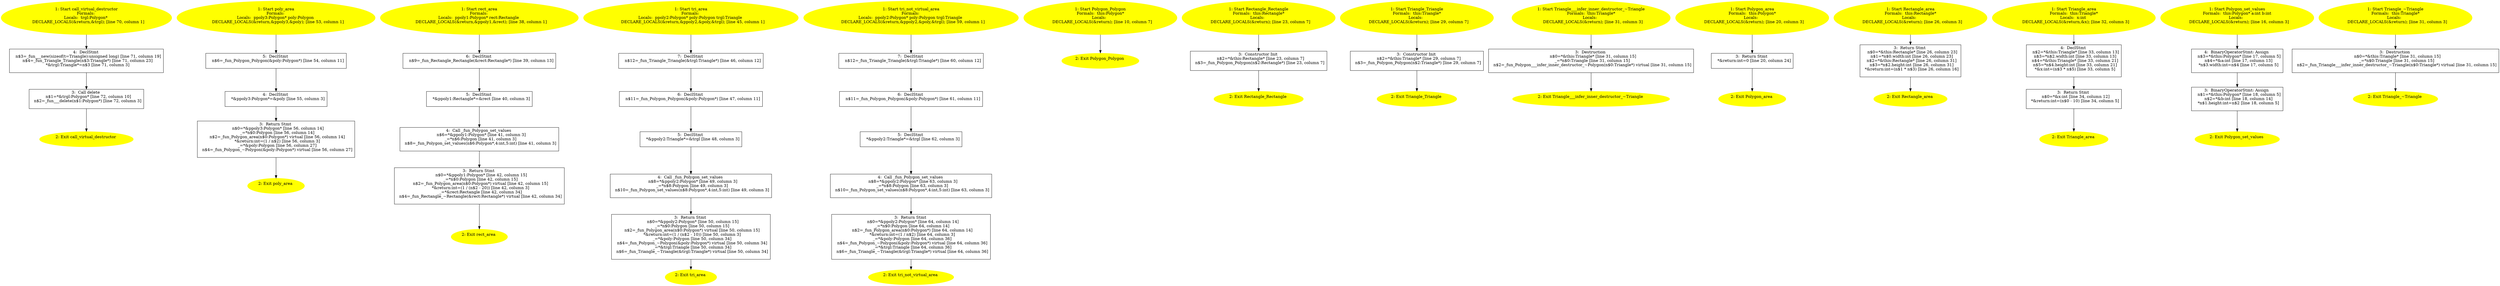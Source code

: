 /* @generated */
digraph cfg {
"call_virtual_destructor#6847397116347440235.d267757a410b72cac399f5e3d0ee0f45_1" [label="1: Start call_virtual_destructor\nFormals: \nLocals:  trgl:Polygon* \n   DECLARE_LOCALS(&return,&trgl); [line 70, column 1]\n " color=yellow style=filled]
	

	 "call_virtual_destructor#6847397116347440235.d267757a410b72cac399f5e3d0ee0f45_1" -> "call_virtual_destructor#6847397116347440235.d267757a410b72cac399f5e3d0ee0f45_4" ;
"call_virtual_destructor#6847397116347440235.d267757a410b72cac399f5e3d0ee0f45_2" [label="2: Exit call_virtual_destructor \n  " color=yellow style=filled]
	

"call_virtual_destructor#6847397116347440235.d267757a410b72cac399f5e3d0ee0f45_3" [label="3:  Call delete \n   n$1=*&trgl:Polygon* [line 72, column 10]\n  n$2=_fun___delete(n$1:Polygon*) [line 72, column 3]\n " shape="box"]
	

	 "call_virtual_destructor#6847397116347440235.d267757a410b72cac399f5e3d0ee0f45_3" -> "call_virtual_destructor#6847397116347440235.d267757a410b72cac399f5e3d0ee0f45_2" ;
"call_virtual_destructor#6847397116347440235.d267757a410b72cac399f5e3d0ee0f45_4" [label="4:  DeclStmt \n   n$3=_fun___new(sizeof(t=Triangle):unsigned long) [line 71, column 19]\n  n$4=_fun_Triangle_Triangle(n$3:Triangle*) [line 71, column 23]\n  *&trgl:Triangle*=n$3 [line 71, column 3]\n " shape="box"]
	

	 "call_virtual_destructor#6847397116347440235.d267757a410b72cac399f5e3d0ee0f45_4" -> "call_virtual_destructor#6847397116347440235.d267757a410b72cac399f5e3d0ee0f45_3" ;
"poly_area#4209622570361008343.816833144841084a7fd6071bbff4c354_1" [label="1: Start poly_area\nFormals: \nLocals:  ppoly3:Polygon* poly:Polygon \n   DECLARE_LOCALS(&return,&ppoly3,&poly); [line 53, column 1]\n " color=yellow style=filled]
	

	 "poly_area#4209622570361008343.816833144841084a7fd6071bbff4c354_1" -> "poly_area#4209622570361008343.816833144841084a7fd6071bbff4c354_5" ;
"poly_area#4209622570361008343.816833144841084a7fd6071bbff4c354_2" [label="2: Exit poly_area \n  " color=yellow style=filled]
	

"poly_area#4209622570361008343.816833144841084a7fd6071bbff4c354_3" [label="3:  Return Stmt \n   n$0=*&ppoly3:Polygon* [line 56, column 14]\n  _=*n$0:Polygon [line 56, column 14]\n  n$2=_fun_Polygon_area(n$0:Polygon*) virtual [line 56, column 14]\n  *&return:int=(1 / n$2) [line 56, column 3]\n  _=*&poly:Polygon [line 56, column 27]\n  n$4=_fun_Polygon_~Polygon(&poly:Polygon*) virtual [line 56, column 27]\n " shape="box"]
	

	 "poly_area#4209622570361008343.816833144841084a7fd6071bbff4c354_3" -> "poly_area#4209622570361008343.816833144841084a7fd6071bbff4c354_2" ;
"poly_area#4209622570361008343.816833144841084a7fd6071bbff4c354_4" [label="4:  DeclStmt \n   *&ppoly3:Polygon*=&poly [line 55, column 3]\n " shape="box"]
	

	 "poly_area#4209622570361008343.816833144841084a7fd6071bbff4c354_4" -> "poly_area#4209622570361008343.816833144841084a7fd6071bbff4c354_3" ;
"poly_area#4209622570361008343.816833144841084a7fd6071bbff4c354_5" [label="5:  DeclStmt \n   n$6=_fun_Polygon_Polygon(&poly:Polygon*) [line 54, column 11]\n " shape="box"]
	

	 "poly_area#4209622570361008343.816833144841084a7fd6071bbff4c354_5" -> "poly_area#4209622570361008343.816833144841084a7fd6071bbff4c354_4" ;
"rect_area#9087317270636867019.dedb17c23e2d96ddd6e1087003e78815_1" [label="1: Start rect_area\nFormals: \nLocals:  ppoly1:Polygon* rect:Rectangle \n   DECLARE_LOCALS(&return,&ppoly1,&rect); [line 38, column 1]\n " color=yellow style=filled]
	

	 "rect_area#9087317270636867019.dedb17c23e2d96ddd6e1087003e78815_1" -> "rect_area#9087317270636867019.dedb17c23e2d96ddd6e1087003e78815_6" ;
"rect_area#9087317270636867019.dedb17c23e2d96ddd6e1087003e78815_2" [label="2: Exit rect_area \n  " color=yellow style=filled]
	

"rect_area#9087317270636867019.dedb17c23e2d96ddd6e1087003e78815_3" [label="3:  Return Stmt \n   n$0=*&ppoly1:Polygon* [line 42, column 15]\n  _=*n$0:Polygon [line 42, column 15]\n  n$2=_fun_Polygon_area(n$0:Polygon*) virtual [line 42, column 15]\n  *&return:int=(1 / (n$2 - 20)) [line 42, column 3]\n  _=*&rect:Rectangle [line 42, column 34]\n  n$4=_fun_Rectangle_~Rectangle(&rect:Rectangle*) virtual [line 42, column 34]\n " shape="box"]
	

	 "rect_area#9087317270636867019.dedb17c23e2d96ddd6e1087003e78815_3" -> "rect_area#9087317270636867019.dedb17c23e2d96ddd6e1087003e78815_2" ;
"rect_area#9087317270636867019.dedb17c23e2d96ddd6e1087003e78815_4" [label="4:  Call _fun_Polygon_set_values \n   n$6=*&ppoly1:Polygon* [line 41, column 3]\n  _=*n$6:Polygon [line 41, column 3]\n  n$8=_fun_Polygon_set_values(n$6:Polygon*,4:int,5:int) [line 41, column 3]\n " shape="box"]
	

	 "rect_area#9087317270636867019.dedb17c23e2d96ddd6e1087003e78815_4" -> "rect_area#9087317270636867019.dedb17c23e2d96ddd6e1087003e78815_3" ;
"rect_area#9087317270636867019.dedb17c23e2d96ddd6e1087003e78815_5" [label="5:  DeclStmt \n   *&ppoly1:Rectangle*=&rect [line 40, column 3]\n " shape="box"]
	

	 "rect_area#9087317270636867019.dedb17c23e2d96ddd6e1087003e78815_5" -> "rect_area#9087317270636867019.dedb17c23e2d96ddd6e1087003e78815_4" ;
"rect_area#9087317270636867019.dedb17c23e2d96ddd6e1087003e78815_6" [label="6:  DeclStmt \n   n$9=_fun_Rectangle_Rectangle(&rect:Rectangle*) [line 39, column 13]\n " shape="box"]
	

	 "rect_area#9087317270636867019.dedb17c23e2d96ddd6e1087003e78815_6" -> "rect_area#9087317270636867019.dedb17c23e2d96ddd6e1087003e78815_5" ;
"tri_area#1215149030941579879.cc7663ab4ea89457778545059b70bc38_1" [label="1: Start tri_area\nFormals: \nLocals:  ppoly2:Polygon* poly:Polygon trgl:Triangle \n   DECLARE_LOCALS(&return,&ppoly2,&poly,&trgl); [line 45, column 1]\n " color=yellow style=filled]
	

	 "tri_area#1215149030941579879.cc7663ab4ea89457778545059b70bc38_1" -> "tri_area#1215149030941579879.cc7663ab4ea89457778545059b70bc38_7" ;
"tri_area#1215149030941579879.cc7663ab4ea89457778545059b70bc38_2" [label="2: Exit tri_area \n  " color=yellow style=filled]
	

"tri_area#1215149030941579879.cc7663ab4ea89457778545059b70bc38_3" [label="3:  Return Stmt \n   n$0=*&ppoly2:Polygon* [line 50, column 15]\n  _=*n$0:Polygon [line 50, column 15]\n  n$2=_fun_Polygon_area(n$0:Polygon*) virtual [line 50, column 15]\n  *&return:int=(1 / (n$2 - 10)) [line 50, column 3]\n  _=*&poly:Polygon [line 50, column 34]\n  n$4=_fun_Polygon_~Polygon(&poly:Polygon*) virtual [line 50, column 34]\n  _=*&trgl:Triangle [line 50, column 34]\n  n$6=_fun_Triangle_~Triangle(&trgl:Triangle*) virtual [line 50, column 34]\n " shape="box"]
	

	 "tri_area#1215149030941579879.cc7663ab4ea89457778545059b70bc38_3" -> "tri_area#1215149030941579879.cc7663ab4ea89457778545059b70bc38_2" ;
"tri_area#1215149030941579879.cc7663ab4ea89457778545059b70bc38_4" [label="4:  Call _fun_Polygon_set_values \n   n$8=*&ppoly2:Polygon* [line 49, column 3]\n  _=*n$8:Polygon [line 49, column 3]\n  n$10=_fun_Polygon_set_values(n$8:Polygon*,4:int,5:int) [line 49, column 3]\n " shape="box"]
	

	 "tri_area#1215149030941579879.cc7663ab4ea89457778545059b70bc38_4" -> "tri_area#1215149030941579879.cc7663ab4ea89457778545059b70bc38_3" ;
"tri_area#1215149030941579879.cc7663ab4ea89457778545059b70bc38_5" [label="5:  DeclStmt \n   *&ppoly2:Triangle*=&trgl [line 48, column 3]\n " shape="box"]
	

	 "tri_area#1215149030941579879.cc7663ab4ea89457778545059b70bc38_5" -> "tri_area#1215149030941579879.cc7663ab4ea89457778545059b70bc38_4" ;
"tri_area#1215149030941579879.cc7663ab4ea89457778545059b70bc38_6" [label="6:  DeclStmt \n   n$11=_fun_Polygon_Polygon(&poly:Polygon*) [line 47, column 11]\n " shape="box"]
	

	 "tri_area#1215149030941579879.cc7663ab4ea89457778545059b70bc38_6" -> "tri_area#1215149030941579879.cc7663ab4ea89457778545059b70bc38_5" ;
"tri_area#1215149030941579879.cc7663ab4ea89457778545059b70bc38_7" [label="7:  DeclStmt \n   n$12=_fun_Triangle_Triangle(&trgl:Triangle*) [line 46, column 12]\n " shape="box"]
	

	 "tri_area#1215149030941579879.cc7663ab4ea89457778545059b70bc38_7" -> "tri_area#1215149030941579879.cc7663ab4ea89457778545059b70bc38_6" ;
"tri_not_virtual_area#9435562296359660595.88e7106fc7dcfd34401502a9deb415ac_1" [label="1: Start tri_not_virtual_area\nFormals: \nLocals:  ppoly2:Polygon* poly:Polygon trgl:Triangle \n   DECLARE_LOCALS(&return,&ppoly2,&poly,&trgl); [line 59, column 1]\n " color=yellow style=filled]
	

	 "tri_not_virtual_area#9435562296359660595.88e7106fc7dcfd34401502a9deb415ac_1" -> "tri_not_virtual_area#9435562296359660595.88e7106fc7dcfd34401502a9deb415ac_7" ;
"tri_not_virtual_area#9435562296359660595.88e7106fc7dcfd34401502a9deb415ac_2" [label="2: Exit tri_not_virtual_area \n  " color=yellow style=filled]
	

"tri_not_virtual_area#9435562296359660595.88e7106fc7dcfd34401502a9deb415ac_3" [label="3:  Return Stmt \n   n$0=*&ppoly2:Polygon* [line 64, column 14]\n  _=*n$0:Polygon [line 64, column 14]\n  n$2=_fun_Polygon_area(n$0:Polygon*) [line 64, column 14]\n  *&return:int=(1 / n$2) [line 64, column 3]\n  _=*&poly:Polygon [line 64, column 36]\n  n$4=_fun_Polygon_~Polygon(&poly:Polygon*) virtual [line 64, column 36]\n  _=*&trgl:Triangle [line 64, column 36]\n  n$6=_fun_Triangle_~Triangle(&trgl:Triangle*) virtual [line 64, column 36]\n " shape="box"]
	

	 "tri_not_virtual_area#9435562296359660595.88e7106fc7dcfd34401502a9deb415ac_3" -> "tri_not_virtual_area#9435562296359660595.88e7106fc7dcfd34401502a9deb415ac_2" ;
"tri_not_virtual_area#9435562296359660595.88e7106fc7dcfd34401502a9deb415ac_4" [label="4:  Call _fun_Polygon_set_values \n   n$8=*&ppoly2:Polygon* [line 63, column 3]\n  _=*n$8:Polygon [line 63, column 3]\n  n$10=_fun_Polygon_set_values(n$8:Polygon*,4:int,5:int) [line 63, column 3]\n " shape="box"]
	

	 "tri_not_virtual_area#9435562296359660595.88e7106fc7dcfd34401502a9deb415ac_4" -> "tri_not_virtual_area#9435562296359660595.88e7106fc7dcfd34401502a9deb415ac_3" ;
"tri_not_virtual_area#9435562296359660595.88e7106fc7dcfd34401502a9deb415ac_5" [label="5:  DeclStmt \n   *&ppoly2:Triangle*=&trgl [line 62, column 3]\n " shape="box"]
	

	 "tri_not_virtual_area#9435562296359660595.88e7106fc7dcfd34401502a9deb415ac_5" -> "tri_not_virtual_area#9435562296359660595.88e7106fc7dcfd34401502a9deb415ac_4" ;
"tri_not_virtual_area#9435562296359660595.88e7106fc7dcfd34401502a9deb415ac_6" [label="6:  DeclStmt \n   n$11=_fun_Polygon_Polygon(&poly:Polygon*) [line 61, column 11]\n " shape="box"]
	

	 "tri_not_virtual_area#9435562296359660595.88e7106fc7dcfd34401502a9deb415ac_6" -> "tri_not_virtual_area#9435562296359660595.88e7106fc7dcfd34401502a9deb415ac_5" ;
"tri_not_virtual_area#9435562296359660595.88e7106fc7dcfd34401502a9deb415ac_7" [label="7:  DeclStmt \n   n$12=_fun_Triangle_Triangle(&trgl:Triangle*) [line 60, column 12]\n " shape="box"]
	

	 "tri_not_virtual_area#9435562296359660595.88e7106fc7dcfd34401502a9deb415ac_7" -> "tri_not_virtual_area#9435562296359660595.88e7106fc7dcfd34401502a9deb415ac_6" ;
"Polygon#Polygon#{10850889526924573388}.39fcc5831c0234f5743317d6969628c2_1" [label="1: Start Polygon_Polygon\nFormals:  this:Polygon*\nLocals:  \n   DECLARE_LOCALS(&return); [line 10, column 7]\n " color=yellow style=filled]
	

	 "Polygon#Polygon#{10850889526924573388}.39fcc5831c0234f5743317d6969628c2_1" -> "Polygon#Polygon#{10850889526924573388}.39fcc5831c0234f5743317d6969628c2_2" ;
"Polygon#Polygon#{10850889526924573388}.39fcc5831c0234f5743317d6969628c2_2" [label="2: Exit Polygon_Polygon \n  " color=yellow style=filled]
	

"Rectangle#Rectangle#{548993796743293985}.386f89cceb4c14e4fc014bcc1ec86f4b_1" [label="1: Start Rectangle_Rectangle\nFormals:  this:Rectangle*\nLocals:  \n   DECLARE_LOCALS(&return); [line 23, column 7]\n " color=yellow style=filled]
	

	 "Rectangle#Rectangle#{548993796743293985}.386f89cceb4c14e4fc014bcc1ec86f4b_1" -> "Rectangle#Rectangle#{548993796743293985}.386f89cceb4c14e4fc014bcc1ec86f4b_3" ;
"Rectangle#Rectangle#{548993796743293985}.386f89cceb4c14e4fc014bcc1ec86f4b_2" [label="2: Exit Rectangle_Rectangle \n  " color=yellow style=filled]
	

"Rectangle#Rectangle#{548993796743293985}.386f89cceb4c14e4fc014bcc1ec86f4b_3" [label="3:  Constructor Init \n   n$2=*&this:Rectangle* [line 23, column 7]\n  n$3=_fun_Polygon_Polygon(n$2:Rectangle*) [line 23, column 7]\n " shape="box"]
	

	 "Rectangle#Rectangle#{548993796743293985}.386f89cceb4c14e4fc014bcc1ec86f4b_3" -> "Rectangle#Rectangle#{548993796743293985}.386f89cceb4c14e4fc014bcc1ec86f4b_2" ;
"Triangle#Triangle#{15421032765127472541}.26bfd28d102273793a62fe013a50a7d1_1" [label="1: Start Triangle_Triangle\nFormals:  this:Triangle*\nLocals:  \n   DECLARE_LOCALS(&return); [line 29, column 7]\n " color=yellow style=filled]
	

	 "Triangle#Triangle#{15421032765127472541}.26bfd28d102273793a62fe013a50a7d1_1" -> "Triangle#Triangle#{15421032765127472541}.26bfd28d102273793a62fe013a50a7d1_3" ;
"Triangle#Triangle#{15421032765127472541}.26bfd28d102273793a62fe013a50a7d1_2" [label="2: Exit Triangle_Triangle \n  " color=yellow style=filled]
	

"Triangle#Triangle#{15421032765127472541}.26bfd28d102273793a62fe013a50a7d1_3" [label="3:  Constructor Init \n   n$2=*&this:Triangle* [line 29, column 7]\n  n$3=_fun_Polygon_Polygon(n$2:Triangle*) [line 29, column 7]\n " shape="box"]
	

	 "Triangle#Triangle#{15421032765127472541}.26bfd28d102273793a62fe013a50a7d1_3" -> "Triangle#Triangle#{15421032765127472541}.26bfd28d102273793a62fe013a50a7d1_2" ;
"__infer_inner_destructor_~Triangle#Triangle#(14073216405110724792).c04c3fa3cd50a3125c149616f3af0105_1" [label="1: Start Triangle___infer_inner_destructor_~Triangle\nFormals:  this:Triangle*\nLocals:  \n   DECLARE_LOCALS(&return); [line 31, column 3]\n " color=yellow style=filled]
	

	 "__infer_inner_destructor_~Triangle#Triangle#(14073216405110724792).c04c3fa3cd50a3125c149616f3af0105_1" -> "__infer_inner_destructor_~Triangle#Triangle#(14073216405110724792).c04c3fa3cd50a3125c149616f3af0105_3" ;
"__infer_inner_destructor_~Triangle#Triangle#(14073216405110724792).c04c3fa3cd50a3125c149616f3af0105_2" [label="2: Exit Triangle___infer_inner_destructor_~Triangle \n  " color=yellow style=filled]
	

"__infer_inner_destructor_~Triangle#Triangle#(14073216405110724792).c04c3fa3cd50a3125c149616f3af0105_3" [label="3:  Destruction \n   n$0=*&this:Triangle* [line 31, column 15]\n  _=*n$0:Triangle [line 31, column 15]\n  n$2=_fun_Polygon___infer_inner_destructor_~Polygon(n$0:Triangle*) virtual [line 31, column 15]\n " shape="box"]
	

	 "__infer_inner_destructor_~Triangle#Triangle#(14073216405110724792).c04c3fa3cd50a3125c149616f3af0105_3" -> "__infer_inner_destructor_~Triangle#Triangle#(14073216405110724792).c04c3fa3cd50a3125c149616f3af0105_2" ;
"area#Polygon#(14534668876010564879).ccccc470b1eafda401273f4b27bbfa9f_1" [label="1: Start Polygon_area\nFormals:  this:Polygon*\nLocals:  \n   DECLARE_LOCALS(&return); [line 20, column 3]\n " color=yellow style=filled]
	

	 "area#Polygon#(14534668876010564879).ccccc470b1eafda401273f4b27bbfa9f_1" -> "area#Polygon#(14534668876010564879).ccccc470b1eafda401273f4b27bbfa9f_3" ;
"area#Polygon#(14534668876010564879).ccccc470b1eafda401273f4b27bbfa9f_2" [label="2: Exit Polygon_area \n  " color=yellow style=filled]
	

"area#Polygon#(14534668876010564879).ccccc470b1eafda401273f4b27bbfa9f_3" [label="3:  Return Stmt \n   *&return:int=0 [line 20, column 24]\n " shape="box"]
	

	 "area#Polygon#(14534668876010564879).ccccc470b1eafda401273f4b27bbfa9f_3" -> "area#Polygon#(14534668876010564879).ccccc470b1eafda401273f4b27bbfa9f_2" ;
"area#Rectangle#(14534668876010564879).9b17971eaa6024f5a21d98d4b495fbd8_1" [label="1: Start Rectangle_area\nFormals:  this:Rectangle*\nLocals:  \n   DECLARE_LOCALS(&return); [line 26, column 3]\n " color=yellow style=filled]
	

	 "area#Rectangle#(14534668876010564879).9b17971eaa6024f5a21d98d4b495fbd8_1" -> "area#Rectangle#(14534668876010564879).9b17971eaa6024f5a21d98d4b495fbd8_3" ;
"area#Rectangle#(14534668876010564879).9b17971eaa6024f5a21d98d4b495fbd8_2" [label="2: Exit Rectangle_area \n  " color=yellow style=filled]
	

"area#Rectangle#(14534668876010564879).9b17971eaa6024f5a21d98d4b495fbd8_3" [label="3:  Return Stmt \n   n$0=*&this:Rectangle* [line 26, column 23]\n  n$1=*n$0.width:int [line 26, column 23]\n  n$2=*&this:Rectangle* [line 26, column 31]\n  n$3=*n$2.height:int [line 26, column 31]\n  *&return:int=(n$1 * n$3) [line 26, column 16]\n " shape="box"]
	

	 "area#Rectangle#(14534668876010564879).9b17971eaa6024f5a21d98d4b495fbd8_3" -> "area#Rectangle#(14534668876010564879).9b17971eaa6024f5a21d98d4b495fbd8_2" ;
"area#Triangle#(14534668876010564879).b2c96bbb8f170e9d12180637dc0d6da3_1" [label="1: Start Triangle_area\nFormals:  this:Triangle*\nLocals:  x:int \n   DECLARE_LOCALS(&return,&x); [line 32, column 3]\n " color=yellow style=filled]
	

	 "area#Triangle#(14534668876010564879).b2c96bbb8f170e9d12180637dc0d6da3_1" -> "area#Triangle#(14534668876010564879).b2c96bbb8f170e9d12180637dc0d6da3_4" ;
"area#Triangle#(14534668876010564879).b2c96bbb8f170e9d12180637dc0d6da3_2" [label="2: Exit Triangle_area \n  " color=yellow style=filled]
	

"area#Triangle#(14534668876010564879).b2c96bbb8f170e9d12180637dc0d6da3_3" [label="3:  Return Stmt \n   n$0=*&x:int [line 34, column 12]\n  *&return:int=(n$0 - 10) [line 34, column 5]\n " shape="box"]
	

	 "area#Triangle#(14534668876010564879).b2c96bbb8f170e9d12180637dc0d6da3_3" -> "area#Triangle#(14534668876010564879).b2c96bbb8f170e9d12180637dc0d6da3_2" ;
"area#Triangle#(14534668876010564879).b2c96bbb8f170e9d12180637dc0d6da3_4" [label="4:  DeclStmt \n   n$2=*&this:Triangle* [line 33, column 13]\n  n$3=*n$2.width:int [line 33, column 13]\n  n$4=*&this:Triangle* [line 33, column 21]\n  n$5=*n$4.height:int [line 33, column 21]\n  *&x:int=(n$3 * n$5) [line 33, column 5]\n " shape="box"]
	

	 "area#Triangle#(14534668876010564879).b2c96bbb8f170e9d12180637dc0d6da3_4" -> "area#Triangle#(14534668876010564879).b2c96bbb8f170e9d12180637dc0d6da3_3" ;
"set_values#Polygon#(2698446688876490094).f9216ba6d3085c8bce59aeddec27f348_1" [label="1: Start Polygon_set_values\nFormals:  this:Polygon* a:int b:int\nLocals:  \n   DECLARE_LOCALS(&return); [line 16, column 3]\n " color=yellow style=filled]
	

	 "set_values#Polygon#(2698446688876490094).f9216ba6d3085c8bce59aeddec27f348_1" -> "set_values#Polygon#(2698446688876490094).f9216ba6d3085c8bce59aeddec27f348_4" ;
"set_values#Polygon#(2698446688876490094).f9216ba6d3085c8bce59aeddec27f348_2" [label="2: Exit Polygon_set_values \n  " color=yellow style=filled]
	

"set_values#Polygon#(2698446688876490094).f9216ba6d3085c8bce59aeddec27f348_3" [label="3:  BinaryOperatorStmt: Assign \n   n$1=*&this:Polygon* [line 18, column 5]\n  n$2=*&b:int [line 18, column 14]\n  *n$1.height:int=n$2 [line 18, column 5]\n " shape="box"]
	

	 "set_values#Polygon#(2698446688876490094).f9216ba6d3085c8bce59aeddec27f348_3" -> "set_values#Polygon#(2698446688876490094).f9216ba6d3085c8bce59aeddec27f348_2" ;
"set_values#Polygon#(2698446688876490094).f9216ba6d3085c8bce59aeddec27f348_4" [label="4:  BinaryOperatorStmt: Assign \n   n$3=*&this:Polygon* [line 17, column 5]\n  n$4=*&a:int [line 17, column 13]\n  *n$3.width:int=n$4 [line 17, column 5]\n " shape="box"]
	

	 "set_values#Polygon#(2698446688876490094).f9216ba6d3085c8bce59aeddec27f348_4" -> "set_values#Polygon#(2698446688876490094).f9216ba6d3085c8bce59aeddec27f348_3" ;
"~Triangle#Triangle#(14073216405110724792).8adff4889e6d988a35e49531a9afaad5_1" [label="1: Start Triangle_~Triangle\nFormals:  this:Triangle*\nLocals:  \n   DECLARE_LOCALS(&return); [line 31, column 3]\n " color=yellow style=filled]
	

	 "~Triangle#Triangle#(14073216405110724792).8adff4889e6d988a35e49531a9afaad5_1" -> "~Triangle#Triangle#(14073216405110724792).8adff4889e6d988a35e49531a9afaad5_3" ;
"~Triangle#Triangle#(14073216405110724792).8adff4889e6d988a35e49531a9afaad5_2" [label="2: Exit Triangle_~Triangle \n  " color=yellow style=filled]
	

"~Triangle#Triangle#(14073216405110724792).8adff4889e6d988a35e49531a9afaad5_3" [label="3:  Destruction \n   n$0=*&this:Triangle* [line 31, column 15]\n  _=*n$0:Triangle [line 31, column 15]\n  n$2=_fun_Triangle___infer_inner_destructor_~Triangle(n$0:Triangle*) virtual [line 31, column 15]\n " shape="box"]
	

	 "~Triangle#Triangle#(14073216405110724792).8adff4889e6d988a35e49531a9afaad5_3" -> "~Triangle#Triangle#(14073216405110724792).8adff4889e6d988a35e49531a9afaad5_2" ;
}
